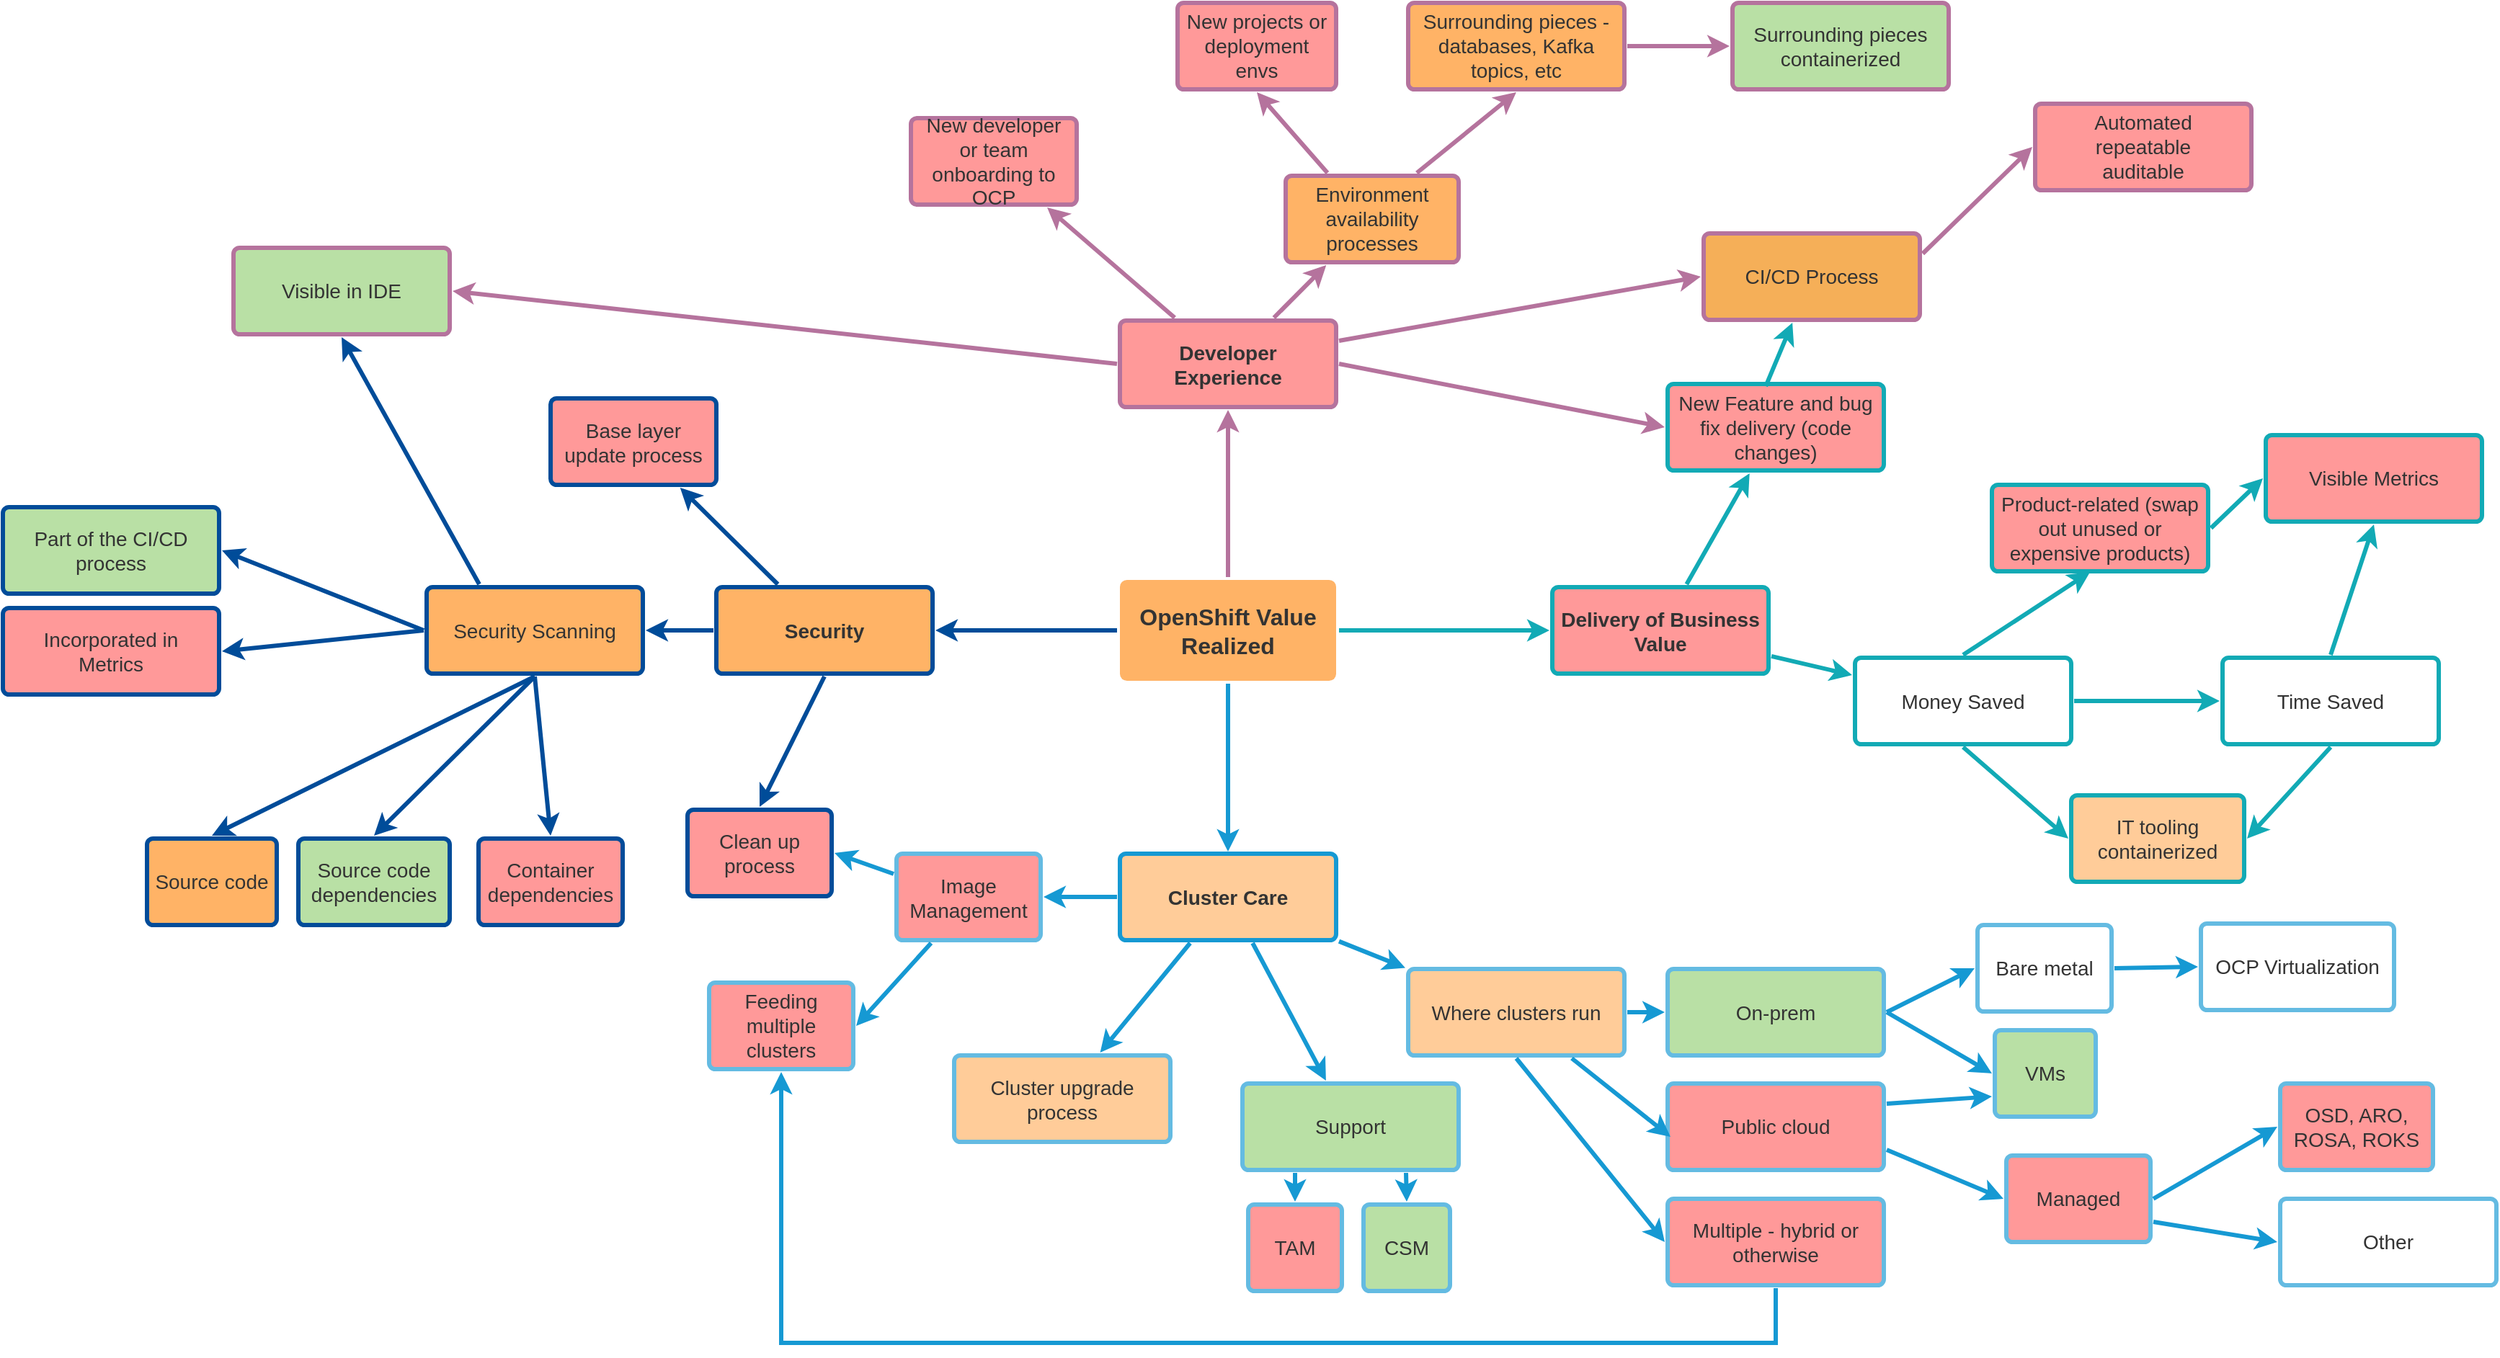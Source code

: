 <mxfile version="14.4.9" type="github">
  <diagram id="6a731a19-8d31-9384-78a2-239565b7b9f0" name="Page-1">
    <mxGraphModel dx="2612" dy="1298" grid="0" gridSize="10" guides="0" tooltips="1" connect="1" arrows="1" fold="1" page="0" pageScale="1" pageWidth="1169" pageHeight="827" background="#ffffff" math="0" shadow="0">
      <root>
        <mxCell id="0" />
        <mxCell id="1" parent="0" />
        <mxCell id="cA759FfLyGFbBNWkvWXT-1889" value="" style="edgeStyle=none;rounded=0;jumpStyle=none;html=1;shadow=0;labelBackgroundColor=none;startArrow=none;startFill=0;endArrow=classic;endFill=1;jettySize=auto;orthogonalLoop=1;strokeColor=#B5739D;strokeWidth=3;fontFamily=Helvetica;fontSize=16;fontColor=#23445D;spacing=5;" parent="1" source="cA759FfLyGFbBNWkvWXT-1893" target="cA759FfLyGFbBNWkvWXT-1899" edge="1">
          <mxGeometry relative="1" as="geometry" />
        </mxCell>
        <mxCell id="cA759FfLyGFbBNWkvWXT-1890" value="" style="edgeStyle=none;rounded=0;jumpStyle=none;html=1;shadow=0;labelBackgroundColor=none;startArrow=none;startFill=0;endArrow=classic;endFill=1;jettySize=auto;orthogonalLoop=1;strokeColor=#12AAB5;strokeWidth=3;fontFamily=Helvetica;fontSize=16;fontColor=#23445D;spacing=5;" parent="1" source="cA759FfLyGFbBNWkvWXT-1893" target="cA759FfLyGFbBNWkvWXT-1904" edge="1">
          <mxGeometry relative="1" as="geometry" />
        </mxCell>
        <mxCell id="cA759FfLyGFbBNWkvWXT-1891" value="" style="edgeStyle=none;rounded=0;jumpStyle=none;html=1;shadow=0;labelBackgroundColor=none;startArrow=none;startFill=0;endArrow=classic;endFill=1;jettySize=auto;orthogonalLoop=1;strokeColor=#1699D3;strokeWidth=3;fontFamily=Helvetica;fontSize=16;fontColor=#23445D;spacing=5;" parent="1" source="cA759FfLyGFbBNWkvWXT-1893" edge="1">
          <mxGeometry relative="1" as="geometry">
            <mxPoint x="570.0" y="569.0" as="targetPoint" />
          </mxGeometry>
        </mxCell>
        <mxCell id="cA759FfLyGFbBNWkvWXT-1892" value="" style="edgeStyle=none;rounded=0;jumpStyle=none;html=1;shadow=0;labelBackgroundColor=none;startArrow=none;startFill=0;endArrow=classic;endFill=1;jettySize=auto;orthogonalLoop=1;strokeColor=#004C99;strokeWidth=3;fontFamily=Helvetica;fontSize=16;fontColor=#23445D;spacing=5;" parent="1" source="cA759FfLyGFbBNWkvWXT-1893" target="cA759FfLyGFbBNWkvWXT-1896" edge="1">
          <mxGeometry relative="1" as="geometry" />
        </mxCell>
        <mxCell id="cA759FfLyGFbBNWkvWXT-1893" value="OpenShift Value Realized" style="rounded=1;whiteSpace=wrap;html=1;shadow=0;labelBackgroundColor=none;strokeColor=none;strokeWidth=3;fillColor=#FFB366;fontFamily=Helvetica;fontSize=16;align=center;fontStyle=1;spacing=5;arcSize=7;perimeterSpacing=2;fontColor=#333333;" parent="1" vertex="1">
          <mxGeometry x="495" y="380.5" width="150" height="70" as="geometry" />
        </mxCell>
        <mxCell id="cA759FfLyGFbBNWkvWXT-1894" value="" style="edgeStyle=none;rounded=1;jumpStyle=none;html=1;shadow=0;labelBackgroundColor=none;startArrow=none;startFill=0;jettySize=auto;orthogonalLoop=1;strokeColor=#004C99;strokeWidth=3;fontFamily=Helvetica;fontSize=14;fontColor=#FFFFFF;spacing=5;fontStyle=1;fillColor=#b0e3e6;" parent="1" source="cA759FfLyGFbBNWkvWXT-1896" target="cA759FfLyGFbBNWkvWXT-1898" edge="1">
          <mxGeometry relative="1" as="geometry" />
        </mxCell>
        <mxCell id="cA759FfLyGFbBNWkvWXT-1895" value="" style="edgeStyle=none;rounded=1;jumpStyle=none;html=1;shadow=0;labelBackgroundColor=none;startArrow=none;startFill=0;jettySize=auto;orthogonalLoop=1;strokeColor=#004C99;strokeWidth=3;fontFamily=Helvetica;fontSize=14;fontColor=#FFFFFF;spacing=5;fontStyle=1;fillColor=#b0e3e6;" parent="1" source="cA759FfLyGFbBNWkvWXT-1896" target="cA759FfLyGFbBNWkvWXT-1897" edge="1">
          <mxGeometry relative="1" as="geometry" />
        </mxCell>
        <mxCell id="cA759FfLyGFbBNWkvWXT-1896" value="Security" style="rounded=1;whiteSpace=wrap;html=1;shadow=0;labelBackgroundColor=none;strokeColor=#004C99;strokeWidth=3;fillColor=#FFB366;fontFamily=Helvetica;fontSize=14;align=center;spacing=5;fontStyle=1;arcSize=7;perimeterSpacing=2;fontColor=#333333;" parent="1" vertex="1">
          <mxGeometry x="215" y="385.5" width="150" height="60" as="geometry" />
        </mxCell>
        <mxCell id="cA759FfLyGFbBNWkvWXT-1897" value="Security Scanning" style="rounded=1;whiteSpace=wrap;html=1;shadow=0;labelBackgroundColor=none;strokeColor=#004C99;strokeWidth=3;fillColor=#FFB366;fontFamily=Helvetica;fontSize=14;align=center;spacing=5;fontStyle=0;arcSize=7;perimeterSpacing=2;fontColor=#333333;" parent="1" vertex="1">
          <mxGeometry x="14" y="385.5" width="150" height="60" as="geometry" />
        </mxCell>
        <mxCell id="cA759FfLyGFbBNWkvWXT-1898" value="Base layer update process" style="rounded=1;whiteSpace=wrap;html=1;shadow=0;labelBackgroundColor=none;strokeColor=#004C99;strokeWidth=3;fillColor=#FF9999;fontFamily=Helvetica;fontSize=14;align=center;spacing=5;fontStyle=0;arcSize=7;perimeterSpacing=2;fontColor=#333333;" parent="1" vertex="1">
          <mxGeometry x="100" y="254.5" width="115" height="60" as="geometry" />
        </mxCell>
        <mxCell id="cA759FfLyGFbBNWkvWXT-1899" value="Developer Experience" style="rounded=1;whiteSpace=wrap;html=1;shadow=0;labelBackgroundColor=none;strokeColor=#B5739D;strokeWidth=3;fillColor=#FF9999;fontFamily=Helvetica;fontSize=14;align=center;spacing=5;fontStyle=1;arcSize=7;perimeterSpacing=2;fontColor=#333333;" parent="1" vertex="1">
          <mxGeometry x="495" y="200.5" width="150" height="60" as="geometry" />
        </mxCell>
        <mxCell id="cA759FfLyGFbBNWkvWXT-1900" value="Environment availability processes" style="rounded=1;whiteSpace=wrap;html=1;shadow=0;labelBackgroundColor=none;strokeColor=#B5739D;strokeWidth=3;fillColor=#FFB366;fontFamily=Helvetica;fontSize=14;align=center;spacing=5;arcSize=7;perimeterSpacing=2;fontColor=#333333;" parent="1" vertex="1">
          <mxGeometry x="610" y="100" width="120" height="60" as="geometry" />
        </mxCell>
        <mxCell id="cA759FfLyGFbBNWkvWXT-1901" value="" style="edgeStyle=none;rounded=0;jumpStyle=none;html=1;shadow=0;labelBackgroundColor=none;startArrow=none;startFill=0;endArrow=classic;endFill=1;jettySize=auto;orthogonalLoop=1;strokeColor=#B5739D;strokeWidth=3;fontFamily=Helvetica;fontSize=14;fontColor=#FFFFFF;spacing=5;" parent="1" source="cA759FfLyGFbBNWkvWXT-1899" target="cA759FfLyGFbBNWkvWXT-1900" edge="1">
          <mxGeometry relative="1" as="geometry" />
        </mxCell>
        <mxCell id="cA759FfLyGFbBNWkvWXT-1902" value="New developer or team onboarding to OCP" style="rounded=1;whiteSpace=wrap;html=1;shadow=0;labelBackgroundColor=none;strokeColor=#B5739D;strokeWidth=3;fillColor=#FF9999;fontFamily=Helvetica;fontSize=14;align=center;spacing=5;arcSize=7;perimeterSpacing=2;fontColor=#333333;" parent="1" vertex="1">
          <mxGeometry x="350" y="60" width="115" height="60" as="geometry" />
        </mxCell>
        <mxCell id="cA759FfLyGFbBNWkvWXT-1903" value="" style="edgeStyle=none;rounded=0;jumpStyle=none;html=1;shadow=0;labelBackgroundColor=none;startArrow=none;startFill=0;endArrow=classic;endFill=1;jettySize=auto;orthogonalLoop=1;strokeColor=#B5739D;strokeWidth=3;fontFamily=Helvetica;fontSize=14;fontColor=#FFFFFF;spacing=5;" parent="1" source="cA759FfLyGFbBNWkvWXT-1899" target="cA759FfLyGFbBNWkvWXT-1902" edge="1">
          <mxGeometry relative="1" as="geometry" />
        </mxCell>
        <mxCell id="cA759FfLyGFbBNWkvWXT-1904" value="Delivery of Business Value" style="rounded=1;whiteSpace=wrap;html=1;shadow=0;labelBackgroundColor=none;strokeColor=#12AAB5;strokeWidth=3;fillColor=#FF9999;fontFamily=Helvetica;fontSize=14;align=center;spacing=5;fontStyle=1;arcSize=7;perimeterSpacing=2;fontColor=#333333;" parent="1" vertex="1">
          <mxGeometry x="795" y="385.5" width="150" height="60" as="geometry" />
        </mxCell>
        <mxCell id="cA759FfLyGFbBNWkvWXT-1905" value="Money Saved" style="rounded=1;whiteSpace=wrap;html=1;shadow=0;labelBackgroundColor=none;strokeColor=#12AAB5;strokeWidth=3;fillColor=#FFFFFF;fontFamily=Helvetica;fontSize=14;align=center;spacing=5;fontStyle=0;arcSize=7;perimeterSpacing=2;fontColor=#333333;" parent="1" vertex="1">
          <mxGeometry x="1005" y="434.5" width="150" height="60" as="geometry" />
        </mxCell>
        <mxCell id="cA759FfLyGFbBNWkvWXT-1906" value="" style="edgeStyle=none;rounded=1;jumpStyle=none;html=1;shadow=0;labelBackgroundColor=none;startArrow=none;startFill=0;jettySize=auto;orthogonalLoop=1;strokeColor=#12AAB5;strokeWidth=3;fontFamily=Helvetica;fontSize=14;fontColor=#FFFFFF;spacing=5;fontStyle=1;fillColor=#b0e3e6;" parent="1" source="cA759FfLyGFbBNWkvWXT-1904" target="cA759FfLyGFbBNWkvWXT-1905" edge="1">
          <mxGeometry relative="1" as="geometry" />
        </mxCell>
        <mxCell id="cA759FfLyGFbBNWkvWXT-1907" value="Time Saved" style="rounded=1;whiteSpace=wrap;html=1;shadow=0;labelBackgroundColor=none;strokeColor=#12AAB5;strokeWidth=3;fillColor=#FFFFFF;fontFamily=Helvetica;fontSize=14;align=center;spacing=5;fontStyle=0;arcSize=7;perimeterSpacing=2;fontColor=#333333;" parent="1" vertex="1">
          <mxGeometry x="1260" y="434.5" width="150" height="60" as="geometry" />
        </mxCell>
        <mxCell id="cA759FfLyGFbBNWkvWXT-1908" value="" style="edgeStyle=none;rounded=1;jumpStyle=none;html=1;shadow=0;labelBackgroundColor=none;startArrow=none;startFill=0;jettySize=auto;orthogonalLoop=1;strokeColor=#12AAB5;strokeWidth=3;fontFamily=Helvetica;fontSize=14;fontColor=#FFFFFF;spacing=5;fontStyle=1;fillColor=#b0e3e6;exitX=1;exitY=0.5;exitDx=0;exitDy=0;entryX=0;entryY=0.5;entryDx=0;entryDy=0;" parent="1" source="cA759FfLyGFbBNWkvWXT-1905" target="cA759FfLyGFbBNWkvWXT-1907" edge="1">
          <mxGeometry relative="1" as="geometry">
            <mxPoint x="1250" y="465" as="targetPoint" />
          </mxGeometry>
        </mxCell>
        <mxCell id="cA759FfLyGFbBNWkvWXT-1909" value="New Feature and bug fix delivery (code changes)" style="rounded=1;whiteSpace=wrap;html=1;shadow=0;labelBackgroundColor=none;strokeColor=#12AAB5;strokeWidth=3;fillColor=#FF9999;fontFamily=Helvetica;fontSize=14;align=center;spacing=5;fontStyle=0;arcSize=7;perimeterSpacing=2;fontColor=#333333;" parent="1" vertex="1">
          <mxGeometry x="875" y="244.5" width="150" height="60" as="geometry" />
        </mxCell>
        <mxCell id="cA759FfLyGFbBNWkvWXT-1910" value="" style="edgeStyle=none;rounded=1;jumpStyle=none;html=1;shadow=0;labelBackgroundColor=none;startArrow=none;startFill=0;jettySize=auto;orthogonalLoop=1;strokeColor=#12AAB5;strokeWidth=3;fontFamily=Helvetica;fontSize=14;fontColor=#FFFFFF;spacing=5;fontStyle=1;fillColor=#b0e3e6;" parent="1" source="cA759FfLyGFbBNWkvWXT-1904" target="cA759FfLyGFbBNWkvWXT-1909" edge="1">
          <mxGeometry relative="1" as="geometry" />
        </mxCell>
        <mxCell id="cA759FfLyGFbBNWkvWXT-1911" value="CI/CD Process" style="rounded=1;whiteSpace=wrap;html=1;shadow=0;labelBackgroundColor=none;strokeColor=#B5739D;strokeWidth=3;fillColor=#f5af58;fontFamily=Helvetica;fontSize=14;align=center;spacing=5;arcSize=7;perimeterSpacing=2;fontColor=#333333;" parent="1" vertex="1">
          <mxGeometry x="900" y="140" width="150" height="60" as="geometry" />
        </mxCell>
        <mxCell id="cA759FfLyGFbBNWkvWXT-1912" value="" style="edgeStyle=none;rounded=1;jumpStyle=none;html=1;shadow=0;labelBackgroundColor=none;startArrow=none;startFill=0;jettySize=auto;orthogonalLoop=1;strokeColor=#12AAB5;strokeWidth=3;fontFamily=Helvetica;fontSize=14;fontColor=#FFFFFF;spacing=5;fontStyle=1;fillColor=#b0e3e6;exitX=0.455;exitY=0.055;exitDx=0;exitDy=0;exitPerimeter=0;" parent="1" source="cA759FfLyGFbBNWkvWXT-1909" target="cA759FfLyGFbBNWkvWXT-1911" edge="1">
          <mxGeometry relative="1" as="geometry">
            <mxPoint x="961.316" y="247.5" as="sourcePoint" />
            <mxPoint x="1005.004" y="170.5" as="targetPoint" />
          </mxGeometry>
        </mxCell>
        <mxCell id="cA759FfLyGFbBNWkvWXT-1913" value="" style="edgeStyle=none;rounded=0;jumpStyle=none;html=1;shadow=0;labelBackgroundColor=none;startArrow=none;startFill=0;endArrow=classic;endFill=1;jettySize=auto;orthogonalLoop=1;strokeColor=#B5739D;strokeWidth=3;fontFamily=Helvetica;fontSize=14;fontColor=#FFFFFF;spacing=5;entryX=0;entryY=0.5;entryDx=0;entryDy=0;exitX=1;exitY=0.5;exitDx=0;exitDy=0;" parent="1" source="cA759FfLyGFbBNWkvWXT-1899" target="cA759FfLyGFbBNWkvWXT-1909" edge="1">
          <mxGeometry relative="1" as="geometry">
            <mxPoint x="651.111" y="208.5" as="sourcePoint" />
            <mxPoint x="708.889" y="182.5" as="targetPoint" />
          </mxGeometry>
        </mxCell>
        <mxCell id="cA759FfLyGFbBNWkvWXT-1914" value="" style="edgeStyle=none;rounded=1;jumpStyle=none;html=1;shadow=0;labelBackgroundColor=none;startArrow=none;startFill=0;jettySize=auto;orthogonalLoop=1;strokeColor=#12AAB5;strokeWidth=3;fontFamily=Helvetica;fontSize=14;fontColor=#FFFFFF;spacing=5;fontStyle=1;fillColor=#b0e3e6;exitX=0.5;exitY=0;exitDx=0;exitDy=0;entryX=0.5;entryY=1;entryDx=0;entryDy=0;" parent="1" source="cA759FfLyGFbBNWkvWXT-1907" target="cA759FfLyGFbBNWkvWXT-1915" edge="1">
          <mxGeometry relative="1" as="geometry">
            <mxPoint x="1160" y="350" as="sourcePoint" />
            <mxPoint x="1225" y="324.497" as="targetPoint" />
          </mxGeometry>
        </mxCell>
        <mxCell id="cA759FfLyGFbBNWkvWXT-1915" value="Visible Metrics" style="rounded=1;whiteSpace=wrap;html=1;shadow=0;labelBackgroundColor=none;strokeColor=#12AAB5;strokeWidth=3;fillColor=#FF9999;fontFamily=Helvetica;fontSize=14;align=center;spacing=5;fontStyle=0;arcSize=7;perimeterSpacing=2;fontColor=#333333;" parent="1" vertex="1">
          <mxGeometry x="1290" y="280" width="150" height="60" as="geometry" />
        </mxCell>
        <mxCell id="cA759FfLyGFbBNWkvWXT-1916" value="" style="edgeStyle=none;rounded=1;jumpStyle=none;html=1;shadow=0;labelBackgroundColor=none;startArrow=none;startFill=0;jettySize=auto;orthogonalLoop=1;strokeColor=#12AAB5;strokeWidth=3;fontFamily=Helvetica;fontSize=14;fontColor=#FFFFFF;spacing=5;fontStyle=1;fillColor=#b0e3e6;exitX=0.5;exitY=0;exitDx=0;exitDy=0;entryX=0.455;entryY=0.977;entryDx=0;entryDy=0;entryPerimeter=0;" parent="1" source="cA759FfLyGFbBNWkvWXT-1905" target="cA759FfLyGFbBNWkvWXT-1944" edge="1">
          <mxGeometry relative="1" as="geometry">
            <mxPoint x="1167" y="474.5" as="sourcePoint" />
            <mxPoint x="1268" y="474.5" as="targetPoint" />
          </mxGeometry>
        </mxCell>
        <mxCell id="cA759FfLyGFbBNWkvWXT-1917" value="" style="edgeStyle=none;rounded=1;jumpStyle=none;html=1;shadow=0;labelBackgroundColor=none;startArrow=none;startFill=0;jettySize=auto;orthogonalLoop=1;strokeColor=#12AAB5;strokeWidth=3;fontFamily=Helvetica;fontSize=14;fontColor=#FFFFFF;spacing=5;fontStyle=1;fillColor=#b0e3e6;exitX=1;exitY=0.5;exitDx=0;exitDy=0;entryX=0;entryY=0.5;entryDx=0;entryDy=0;" parent="1" source="cA759FfLyGFbBNWkvWXT-1944" target="cA759FfLyGFbBNWkvWXT-1915" edge="1">
          <mxGeometry relative="1" as="geometry">
            <mxPoint x="1090" y="442.5" as="sourcePoint" />
            <mxPoint x="1155" y="392.5" as="targetPoint" />
          </mxGeometry>
        </mxCell>
        <mxCell id="cA759FfLyGFbBNWkvWXT-1918" value="New projects or deployment envs" style="rounded=1;whiteSpace=wrap;html=1;shadow=0;labelBackgroundColor=none;strokeColor=#B5739D;strokeWidth=3;fillColor=#FF9999;fontFamily=Helvetica;fontSize=14;align=center;spacing=5;arcSize=7;perimeterSpacing=2;fontColor=#333333;" parent="1" vertex="1">
          <mxGeometry x="535" y="-20" width="110" height="60" as="geometry" />
        </mxCell>
        <mxCell id="cA759FfLyGFbBNWkvWXT-1919" value="Surrounding pieces - databases, Kafka topics, etc" style="rounded=1;whiteSpace=wrap;html=1;shadow=0;labelBackgroundColor=none;strokeColor=#B5739D;strokeWidth=3;fillColor=#FFB366;fontFamily=Helvetica;fontSize=14;align=center;spacing=5;arcSize=7;perimeterSpacing=2;fontColor=#333333;" parent="1" vertex="1">
          <mxGeometry x="695" y="-20" width="150" height="60" as="geometry" />
        </mxCell>
        <mxCell id="cA759FfLyGFbBNWkvWXT-1921" value="Other" style="rounded=1;whiteSpace=wrap;html=1;shadow=0;labelBackgroundColor=none;strokeColor=#64BBE2;strokeWidth=3;fillColor=#FFFFFF;fontFamily=Helvetica;fontSize=14;align=center;spacing=5;arcSize=7;perimeterSpacing=2;fontColor=#333333;" parent="1" vertex="1">
          <mxGeometry x="1300" y="810" width="150" height="60" as="geometry" />
        </mxCell>
        <mxCell id="cA759FfLyGFbBNWkvWXT-1922" value="Source code" style="rounded=1;whiteSpace=wrap;html=1;shadow=0;labelBackgroundColor=none;strokeColor=#004C99;strokeWidth=3;fillColor=#FFB366;fontFamily=Helvetica;fontSize=14;align=center;spacing=5;fontStyle=0;arcSize=7;perimeterSpacing=2;fontColor=#333333;" parent="1" vertex="1">
          <mxGeometry x="-180" y="560" width="90" height="60" as="geometry" />
        </mxCell>
        <mxCell id="cA759FfLyGFbBNWkvWXT-1923" value="Source code dependencies" style="rounded=1;whiteSpace=wrap;html=1;shadow=0;labelBackgroundColor=none;strokeColor=#004C99;strokeWidth=3;fillColor=#B9E0A5;fontFamily=Helvetica;fontSize=14;align=center;spacing=5;fontStyle=0;arcSize=7;perimeterSpacing=2;fontColor=#333333;" parent="1" vertex="1">
          <mxGeometry x="-75" y="560" width="105" height="60" as="geometry" />
        </mxCell>
        <mxCell id="cA759FfLyGFbBNWkvWXT-1924" value="Container dependencies" style="rounded=1;whiteSpace=wrap;html=1;shadow=0;labelBackgroundColor=none;strokeColor=#004C99;strokeWidth=3;fillColor=#FF9999;fontFamily=Helvetica;fontSize=14;align=center;spacing=5;fontStyle=0;arcSize=7;perimeterSpacing=2;fontColor=#333333;" parent="1" vertex="1">
          <mxGeometry x="50" y="560" width="100" height="60" as="geometry" />
        </mxCell>
        <mxCell id="cA759FfLyGFbBNWkvWXT-1925" value="Part of the CI/CD process" style="rounded=1;whiteSpace=wrap;html=1;shadow=0;labelBackgroundColor=none;strokeColor=#004C99;strokeWidth=3;fillColor=#B9E0A5;fontFamily=Helvetica;fontSize=14;align=center;spacing=5;fontStyle=0;arcSize=7;perimeterSpacing=2;fontColor=#333333;" parent="1" vertex="1">
          <mxGeometry x="-280" y="330" width="150" height="60" as="geometry" />
        </mxCell>
        <mxCell id="cA759FfLyGFbBNWkvWXT-1926" value="Visible in IDE" style="rounded=1;whiteSpace=wrap;html=1;shadow=0;labelBackgroundColor=none;strokeColor=#B5739D;strokeWidth=3;fillColor=#B9E0A5;fontFamily=Helvetica;fontSize=14;align=center;spacing=5;fontStyle=0;arcSize=7;perimeterSpacing=2;fontColor=#333333;" parent="1" vertex="1">
          <mxGeometry x="-120" y="150" width="150" height="60" as="geometry" />
        </mxCell>
        <mxCell id="cA759FfLyGFbBNWkvWXT-1927" value="Incorporated in Metrics" style="rounded=1;whiteSpace=wrap;html=1;shadow=0;labelBackgroundColor=none;strokeColor=#004C99;strokeWidth=3;fillColor=#FF9999;fontFamily=Helvetica;fontSize=14;align=center;spacing=5;fontStyle=0;arcSize=7;perimeterSpacing=2;fontColor=#333333;" parent="1" vertex="1">
          <mxGeometry x="-280" y="400" width="150" height="60" as="geometry" />
        </mxCell>
        <mxCell id="cA759FfLyGFbBNWkvWXT-1928" value="" style="edgeStyle=none;rounded=1;jumpStyle=none;html=1;shadow=0;labelBackgroundColor=none;startArrow=none;startFill=0;jettySize=auto;orthogonalLoop=1;strokeColor=#004C99;strokeWidth=3;fontFamily=Helvetica;fontSize=14;fontColor=#FFFFFF;spacing=5;fontStyle=1;fillColor=#b0e3e6;exitX=0.5;exitY=1;exitDx=0;exitDy=0;entryX=0.5;entryY=0;entryDx=0;entryDy=0;" parent="1" source="cA759FfLyGFbBNWkvWXT-1897" target="cA759FfLyGFbBNWkvWXT-1922" edge="1">
          <mxGeometry relative="1" as="geometry">
            <mxPoint x="20" y="490" as="sourcePoint" />
            <mxPoint x="-75" y="510" as="targetPoint" />
          </mxGeometry>
        </mxCell>
        <mxCell id="cA759FfLyGFbBNWkvWXT-1929" value="" style="edgeStyle=none;rounded=1;jumpStyle=none;html=1;shadow=0;labelBackgroundColor=none;startArrow=none;startFill=0;jettySize=auto;orthogonalLoop=1;strokeColor=#004C99;strokeWidth=3;fontFamily=Helvetica;fontSize=14;fontColor=#FFFFFF;spacing=5;fontStyle=1;fillColor=#b0e3e6;exitX=0.5;exitY=1;exitDx=0;exitDy=0;entryX=0.5;entryY=0;entryDx=0;entryDy=0;" parent="1" source="cA759FfLyGFbBNWkvWXT-1897" target="cA759FfLyGFbBNWkvWXT-1923" edge="1">
          <mxGeometry relative="1" as="geometry">
            <mxPoint x="22" y="425.5" as="sourcePoint" />
            <mxPoint x="-18" y="425.5" as="targetPoint" />
          </mxGeometry>
        </mxCell>
        <mxCell id="cA759FfLyGFbBNWkvWXT-1930" value="" style="edgeStyle=none;rounded=1;jumpStyle=none;html=1;shadow=0;labelBackgroundColor=none;startArrow=none;startFill=0;jettySize=auto;orthogonalLoop=1;strokeColor=#004C99;strokeWidth=3;fontFamily=Helvetica;fontSize=14;fontColor=#FFFFFF;spacing=5;fontStyle=1;fillColor=#b0e3e6;exitX=0.5;exitY=1;exitDx=0;exitDy=0;entryX=0.5;entryY=0;entryDx=0;entryDy=0;" parent="1" source="cA759FfLyGFbBNWkvWXT-1897" target="cA759FfLyGFbBNWkvWXT-1924" edge="1">
          <mxGeometry relative="1" as="geometry">
            <mxPoint x="32" y="435.5" as="sourcePoint" />
            <mxPoint x="-8" y="435.5" as="targetPoint" />
          </mxGeometry>
        </mxCell>
        <mxCell id="cA759FfLyGFbBNWkvWXT-1931" value="" style="edgeStyle=none;rounded=1;jumpStyle=none;html=1;shadow=0;labelBackgroundColor=none;startArrow=none;startFill=0;jettySize=auto;orthogonalLoop=1;strokeColor=#004C99;strokeWidth=3;fontFamily=Helvetica;fontSize=14;fontColor=#FFFFFF;spacing=5;fontStyle=1;fillColor=#b0e3e6;exitX=0;exitY=0.5;exitDx=0;exitDy=0;entryX=1;entryY=0.5;entryDx=0;entryDy=0;" parent="1" source="cA759FfLyGFbBNWkvWXT-1897" target="cA759FfLyGFbBNWkvWXT-1925" edge="1">
          <mxGeometry relative="1" as="geometry">
            <mxPoint x="22" y="425.5" as="sourcePoint" />
            <mxPoint x="-100" y="420" as="targetPoint" />
          </mxGeometry>
        </mxCell>
        <mxCell id="cA759FfLyGFbBNWkvWXT-1932" value="" style="edgeStyle=none;rounded=1;jumpStyle=none;html=1;shadow=0;labelBackgroundColor=none;startArrow=none;startFill=0;jettySize=auto;orthogonalLoop=1;strokeColor=#004C99;strokeWidth=3;fontFamily=Helvetica;fontSize=14;fontColor=#FFFFFF;spacing=5;fontStyle=1;fillColor=#b0e3e6;exitX=0.25;exitY=0;exitDx=0;exitDy=0;entryX=0.5;entryY=1;entryDx=0;entryDy=0;" parent="1" source="cA759FfLyGFbBNWkvWXT-1897" target="cA759FfLyGFbBNWkvWXT-1926" edge="1">
          <mxGeometry relative="1" as="geometry">
            <mxPoint x="-280" y="415" as="sourcePoint" />
            <mxPoint x="-330" y="415" as="targetPoint" />
          </mxGeometry>
        </mxCell>
        <mxCell id="cA759FfLyGFbBNWkvWXT-1933" value="" style="edgeStyle=none;rounded=1;jumpStyle=none;html=1;shadow=0;labelBackgroundColor=none;startArrow=none;startFill=0;jettySize=auto;orthogonalLoop=1;strokeColor=#004C99;strokeWidth=3;fontFamily=Helvetica;fontSize=14;fontColor=#FFFFFF;spacing=5;fontStyle=1;fillColor=#b0e3e6;exitX=0;exitY=0.5;exitDx=0;exitDy=0;entryX=1;entryY=0.5;entryDx=0;entryDy=0;" parent="1" source="cA759FfLyGFbBNWkvWXT-1897" target="cA759FfLyGFbBNWkvWXT-1927" edge="1">
          <mxGeometry relative="1" as="geometry">
            <mxPoint x="22" y="425.5" as="sourcePoint" />
            <mxPoint x="-118" y="370" as="targetPoint" />
          </mxGeometry>
        </mxCell>
        <mxCell id="cA759FfLyGFbBNWkvWXT-1934" value="" style="edgeStyle=none;rounded=0;jumpStyle=none;html=1;shadow=0;labelBackgroundColor=none;startArrow=none;startFill=0;endArrow=classic;endFill=1;jettySize=auto;orthogonalLoop=1;strokeColor=#B5739D;strokeWidth=3;fontFamily=Helvetica;fontSize=14;fontColor=#FFFFFF;spacing=5;exitX=0;exitY=0.5;exitDx=0;exitDy=0;entryX=1;entryY=0.5;entryDx=0;entryDy=0;" parent="1" source="cA759FfLyGFbBNWkvWXT-1899" target="cA759FfLyGFbBNWkvWXT-1926" edge="1">
          <mxGeometry relative="1" as="geometry">
            <mxPoint x="508.889" y="208.5" as="sourcePoint" />
            <mxPoint x="451.111" y="182.5" as="targetPoint" />
          </mxGeometry>
        </mxCell>
        <mxCell id="cA759FfLyGFbBNWkvWXT-1935" value="" style="edgeStyle=none;rounded=1;jumpStyle=none;html=1;shadow=0;labelBackgroundColor=none;startArrow=none;startFill=0;jettySize=auto;orthogonalLoop=1;strokeColor=#004C99;strokeWidth=3;fontFamily=Helvetica;fontSize=14;fontColor=#FFFFFF;spacing=5;fontStyle=1;fillColor=#b0e3e6;exitX=0.5;exitY=1;exitDx=0;exitDy=0;entryX=0.5;entryY=0;entryDx=0;entryDy=0;" parent="1" source="cA759FfLyGFbBNWkvWXT-1896" target="cA759FfLyGFbBNWkvWXT-1969" edge="1">
          <mxGeometry relative="1" as="geometry">
            <mxPoint x="223" y="425.5" as="sourcePoint" />
            <mxPoint x="184" y="512" as="targetPoint" />
          </mxGeometry>
        </mxCell>
        <mxCell id="cA759FfLyGFbBNWkvWXT-1936" value="" style="edgeStyle=none;rounded=0;jumpStyle=none;html=1;shadow=0;labelBackgroundColor=none;startArrow=none;startFill=0;endArrow=classic;endFill=1;jettySize=auto;orthogonalLoop=1;strokeColor=#B5739D;strokeWidth=3;fontFamily=Helvetica;fontSize=14;fontColor=#FFFFFF;spacing=5;exitX=0.25;exitY=0;exitDx=0;exitDy=0;entryX=0.5;entryY=1;entryDx=0;entryDy=0;" parent="1" source="cA759FfLyGFbBNWkvWXT-1900" target="cA759FfLyGFbBNWkvWXT-1918" edge="1">
          <mxGeometry relative="1" as="geometry">
            <mxPoint x="651.111" y="208.5" as="sourcePoint" />
            <mxPoint x="708.889" y="182.5" as="targetPoint" />
          </mxGeometry>
        </mxCell>
        <mxCell id="cA759FfLyGFbBNWkvWXT-1937" value="" style="edgeStyle=none;rounded=0;jumpStyle=none;html=1;shadow=0;labelBackgroundColor=none;startArrow=none;startFill=0;endArrow=classic;endFill=1;jettySize=auto;orthogonalLoop=1;strokeColor=#B5739D;strokeWidth=3;fontFamily=Helvetica;fontSize=14;fontColor=#FFFFFF;spacing=5;exitX=0.75;exitY=0;exitDx=0;exitDy=0;entryX=0.5;entryY=1;entryDx=0;entryDy=0;" parent="1" source="cA759FfLyGFbBNWkvWXT-1900" target="cA759FfLyGFbBNWkvWXT-1919" edge="1">
          <mxGeometry relative="1" as="geometry">
            <mxPoint x="741.5" y="118.5" as="sourcePoint" />
            <mxPoint x="735" y="92" as="targetPoint" />
          </mxGeometry>
        </mxCell>
        <mxCell id="cA759FfLyGFbBNWkvWXT-1938" value="" style="edgeStyle=none;rounded=0;jumpStyle=none;html=1;shadow=0;labelBackgroundColor=none;startArrow=none;startFill=0;endArrow=classic;endFill=1;jettySize=auto;orthogonalLoop=1;strokeColor=#B5739D;strokeWidth=3;fontFamily=Helvetica;fontSize=14;fontColor=#FFFFFF;spacing=5;entryX=0;entryY=0.5;entryDx=0;entryDy=0;exitX=1;exitY=0.25;exitDx=0;exitDy=0;" parent="1" source="cA759FfLyGFbBNWkvWXT-1899" target="cA759FfLyGFbBNWkvWXT-1911" edge="1">
          <mxGeometry relative="1" as="geometry">
            <mxPoint x="657" y="240.5" as="sourcePoint" />
            <mxPoint x="883" y="284.5" as="targetPoint" />
          </mxGeometry>
        </mxCell>
        <mxCell id="cA759FfLyGFbBNWkvWXT-1939" value="" style="edgeStyle=none;rounded=1;jumpStyle=none;html=1;shadow=0;labelBackgroundColor=none;startArrow=none;startFill=0;jettySize=auto;orthogonalLoop=1;strokeColor=#12AAB5;strokeWidth=3;fontFamily=Helvetica;fontSize=14;fontColor=#FFFFFF;spacing=5;fontStyle=1;fillColor=#b0e3e6;exitX=0.5;exitY=1;exitDx=0;exitDy=0;entryX=1;entryY=0.5;entryDx=0;entryDy=0;" parent="1" source="cA759FfLyGFbBNWkvWXT-1907" target="cA759FfLyGFbBNWkvWXT-1941" edge="1">
          <mxGeometry relative="1" as="geometry">
            <mxPoint x="1280" y="530" as="targetPoint" />
            <mxPoint x="1167" y="474.5" as="sourcePoint" />
          </mxGeometry>
        </mxCell>
        <mxCell id="cA759FfLyGFbBNWkvWXT-1940" value="" style="edgeStyle=none;rounded=1;jumpStyle=none;html=1;shadow=0;labelBackgroundColor=none;startArrow=none;startFill=0;jettySize=auto;orthogonalLoop=1;strokeColor=#12AAB5;strokeWidth=3;fontFamily=Helvetica;fontSize=14;fontColor=#FFFFFF;spacing=5;fontStyle=1;fillColor=#b0e3e6;exitX=0.5;exitY=1;exitDx=0;exitDy=0;entryX=0;entryY=0.5;entryDx=0;entryDy=0;" parent="1" source="cA759FfLyGFbBNWkvWXT-1905" target="cA759FfLyGFbBNWkvWXT-1941" edge="1">
          <mxGeometry relative="1" as="geometry">
            <mxPoint x="1090" y="442.5" as="sourcePoint" />
            <mxPoint x="1150" y="540" as="targetPoint" />
          </mxGeometry>
        </mxCell>
        <mxCell id="cA759FfLyGFbBNWkvWXT-1941" value="IT tooling containerized" style="rounded=1;whiteSpace=wrap;html=1;shadow=0;labelBackgroundColor=none;strokeColor=#12AAB5;strokeWidth=3;fillColor=#FFCC99;fontFamily=Helvetica;fontSize=14;align=center;spacing=5;fontStyle=0;arcSize=7;perimeterSpacing=2;fontColor=#333333;" parent="1" vertex="1">
          <mxGeometry x="1155" y="530" width="120" height="60" as="geometry" />
        </mxCell>
        <mxCell id="cA759FfLyGFbBNWkvWXT-1942" value="Surrounding pieces containerized" style="rounded=1;whiteSpace=wrap;html=1;shadow=0;labelBackgroundColor=none;strokeColor=#B5739D;strokeWidth=3;fillColor=#B9E0A5;fontFamily=Helvetica;fontSize=14;align=center;spacing=5;arcSize=7;perimeterSpacing=2;fontColor=#333333;" parent="1" vertex="1">
          <mxGeometry x="920" y="-20" width="150" height="60" as="geometry" />
        </mxCell>
        <mxCell id="cA759FfLyGFbBNWkvWXT-1943" value="" style="edgeStyle=none;rounded=0;jumpStyle=none;html=1;shadow=0;labelBackgroundColor=none;startArrow=none;startFill=0;endArrow=classic;endFill=1;jettySize=auto;orthogonalLoop=1;strokeColor=#B5739D;strokeWidth=3;fontFamily=Helvetica;fontSize=14;fontColor=#FFFFFF;spacing=5;exitX=1;exitY=0.5;exitDx=0;exitDy=0;entryX=0;entryY=0.5;entryDx=0;entryDy=0;" parent="1" source="cA759FfLyGFbBNWkvWXT-1919" target="cA759FfLyGFbBNWkvWXT-1942" edge="1">
          <mxGeometry relative="1" as="geometry">
            <mxPoint x="926" y="100" as="sourcePoint" />
            <mxPoint x="960" y="94" as="targetPoint" />
          </mxGeometry>
        </mxCell>
        <mxCell id="cA759FfLyGFbBNWkvWXT-1944" value="Product-related (swap out unused or expensive products)" style="rounded=1;whiteSpace=wrap;html=1;shadow=0;labelBackgroundColor=none;strokeColor=#12AAB5;strokeWidth=3;fillColor=#FF9999;fontFamily=Helvetica;fontSize=14;align=center;spacing=5;fontStyle=0;arcSize=7;perimeterSpacing=2;fontColor=#333333;" parent="1" vertex="1">
          <mxGeometry x="1100" y="314.5" width="150" height="60" as="geometry" />
        </mxCell>
        <mxCell id="cA759FfLyGFbBNWkvWXT-1945" value="Automated&lt;br&gt;repeatable&lt;br&gt;auditable" style="rounded=1;whiteSpace=wrap;html=1;shadow=0;labelBackgroundColor=none;strokeColor=#B5739D;strokeWidth=3;fillColor=#FF9999;fontFamily=Helvetica;fontSize=14;align=center;spacing=5;arcSize=7;perimeterSpacing=2;fontColor=#333333;" parent="1" vertex="1">
          <mxGeometry x="1130" y="50" width="150" height="60" as="geometry" />
        </mxCell>
        <mxCell id="cA759FfLyGFbBNWkvWXT-1946" value="" style="edgeStyle=none;rounded=0;jumpStyle=none;html=1;shadow=0;labelBackgroundColor=none;startArrow=none;startFill=0;endArrow=classic;endFill=1;jettySize=auto;orthogonalLoop=1;strokeColor=#B5739D;strokeWidth=3;fontFamily=Helvetica;fontSize=14;fontColor=#FFFFFF;spacing=5;entryX=0;entryY=0.5;entryDx=0;entryDy=0;exitX=1;exitY=0.25;exitDx=0;exitDy=0;" parent="1" source="cA759FfLyGFbBNWkvWXT-1911" target="cA759FfLyGFbBNWkvWXT-1945" edge="1">
          <mxGeometry relative="1" as="geometry">
            <mxPoint x="1070" y="167.25" as="sourcePoint" />
            <mxPoint x="1306" y="237.25" as="targetPoint" />
          </mxGeometry>
        </mxCell>
        <mxCell id="cA759FfLyGFbBNWkvWXT-1947" value="" style="edgeStyle=none;rounded=0;jumpStyle=none;html=1;shadow=0;labelBackgroundColor=none;startArrow=none;startFill=0;endArrow=classic;endFill=1;jettySize=auto;orthogonalLoop=1;strokeColor=#1699D3;strokeWidth=3;fontFamily=Helvetica;fontSize=14;spacing=5;fontColor=#333333;" parent="1" source="cA759FfLyGFbBNWkvWXT-1950" target="cA759FfLyGFbBNWkvWXT-1953" edge="1">
          <mxGeometry relative="1" as="geometry" />
        </mxCell>
        <mxCell id="cA759FfLyGFbBNWkvWXT-1948" value="" style="edgeStyle=none;rounded=0;jumpStyle=none;html=1;shadow=0;labelBackgroundColor=none;startArrow=none;startFill=0;endArrow=classic;endFill=1;jettySize=auto;orthogonalLoop=1;strokeColor=#1699D3;strokeWidth=3;fontFamily=Helvetica;fontSize=14;spacing=5;fontColor=#333333;" parent="1" source="cA759FfLyGFbBNWkvWXT-1950" target="cA759FfLyGFbBNWkvWXT-1952" edge="1">
          <mxGeometry relative="1" as="geometry" />
        </mxCell>
        <mxCell id="cA759FfLyGFbBNWkvWXT-1949" value="" style="edgeStyle=none;rounded=0;jumpStyle=none;html=1;shadow=0;labelBackgroundColor=none;startArrow=none;startFill=0;endArrow=classic;endFill=1;jettySize=auto;orthogonalLoop=1;strokeColor=#1699D3;strokeWidth=3;fontFamily=Helvetica;fontSize=14;spacing=5;fontColor=#333333;" parent="1" source="cA759FfLyGFbBNWkvWXT-1950" target="cA759FfLyGFbBNWkvWXT-1951" edge="1">
          <mxGeometry relative="1" as="geometry" />
        </mxCell>
        <mxCell id="cA759FfLyGFbBNWkvWXT-1950" value="Cluster Care" style="rounded=1;whiteSpace=wrap;html=1;shadow=0;labelBackgroundColor=none;strokeColor=#1699D3;strokeWidth=3;fillColor=#FFCC99;fontFamily=Helvetica;fontSize=14;align=center;spacing=5;fontStyle=1;arcSize=7;perimeterSpacing=2;fontColor=#333333;" parent="1" vertex="1">
          <mxGeometry x="495" y="570.5" width="150" height="60" as="geometry" />
        </mxCell>
        <mxCell id="cA759FfLyGFbBNWkvWXT-1951" value="Where clusters run" style="rounded=1;whiteSpace=wrap;html=1;shadow=0;labelBackgroundColor=none;strokeColor=#64BBE2;strokeWidth=3;fillColor=#FFCC99;fontFamily=Helvetica;fontSize=14;align=center;spacing=5;arcSize=7;perimeterSpacing=2;fontColor=#333333;" parent="1" vertex="1">
          <mxGeometry x="695" y="650.5" width="150" height="60" as="geometry" />
        </mxCell>
        <mxCell id="cA759FfLyGFbBNWkvWXT-1952" value="Support" style="rounded=1;whiteSpace=wrap;html=1;shadow=0;labelBackgroundColor=none;strokeColor=#64BBE2;strokeWidth=3;fillColor=#B9E0A5;fontFamily=Helvetica;fontSize=14;align=center;spacing=5;arcSize=7;perimeterSpacing=2;fontColor=#333333;" parent="1" vertex="1">
          <mxGeometry x="580" y="730" width="150" height="60" as="geometry" />
        </mxCell>
        <mxCell id="cA759FfLyGFbBNWkvWXT-1953" value="Cluster upgrade process" style="rounded=1;whiteSpace=wrap;html=1;shadow=0;labelBackgroundColor=none;strokeColor=#64BBE2;strokeWidth=3;fillColor=#FFCC99;fontFamily=Helvetica;fontSize=14;align=center;spacing=5;arcSize=7;perimeterSpacing=2;fontColor=#333333;" parent="1" vertex="1">
          <mxGeometry x="380" y="710.5" width="150" height="60" as="geometry" />
        </mxCell>
        <mxCell id="cA759FfLyGFbBNWkvWXT-1954" value="TAM" style="rounded=1;whiteSpace=wrap;html=1;shadow=0;labelBackgroundColor=none;strokeColor=#64BBE2;strokeWidth=3;fillColor=#FF9999;fontFamily=Helvetica;fontSize=14;align=center;spacing=5;arcSize=7;perimeterSpacing=2;fontColor=#333333;" parent="1" vertex="1">
          <mxGeometry x="584" y="814" width="65" height="60" as="geometry" />
        </mxCell>
        <mxCell id="cA759FfLyGFbBNWkvWXT-1955" value="CSM" style="rounded=1;whiteSpace=wrap;html=1;shadow=0;labelBackgroundColor=none;strokeColor=#64BBE2;strokeWidth=3;fillColor=#B9E0A5;fontFamily=Helvetica;fontSize=14;align=center;spacing=5;arcSize=7;perimeterSpacing=2;fontColor=#333333;" parent="1" vertex="1">
          <mxGeometry x="664" y="814" width="60" height="60" as="geometry" />
        </mxCell>
        <mxCell id="cA759FfLyGFbBNWkvWXT-1956" value="On-prem" style="rounded=1;whiteSpace=wrap;html=1;shadow=0;labelBackgroundColor=none;strokeColor=#64BBE2;strokeWidth=3;fillColor=#B9E0A5;fontFamily=Helvetica;fontSize=14;align=center;spacing=5;arcSize=7;perimeterSpacing=2;fontColor=#333333;" parent="1" vertex="1">
          <mxGeometry x="875" y="650.5" width="150" height="60" as="geometry" />
        </mxCell>
        <mxCell id="cA759FfLyGFbBNWkvWXT-1957" value="Public cloud" style="rounded=1;whiteSpace=wrap;html=1;shadow=0;labelBackgroundColor=none;strokeColor=#64BBE2;strokeWidth=3;fillColor=#FF9999;fontFamily=Helvetica;fontSize=14;align=center;spacing=5;arcSize=7;perimeterSpacing=2;fontColor=#333333;" parent="1" vertex="1">
          <mxGeometry x="875" y="730" width="150" height="60" as="geometry" />
        </mxCell>
        <mxCell id="cA759FfLyGFbBNWkvWXT-1958" value="Multiple - hybrid or otherwise" style="rounded=1;whiteSpace=wrap;html=1;shadow=0;labelBackgroundColor=none;strokeColor=#64BBE2;strokeWidth=3;fillColor=#FF9999;fontFamily=Helvetica;fontSize=14;align=center;spacing=5;arcSize=7;perimeterSpacing=2;fontColor=#333333;" parent="1" vertex="1">
          <mxGeometry x="875" y="810" width="150" height="60" as="geometry" />
        </mxCell>
        <mxCell id="cA759FfLyGFbBNWkvWXT-1959" value="Bare metal" style="rounded=1;whiteSpace=wrap;html=1;shadow=0;labelBackgroundColor=none;strokeColor=#64BBE2;strokeWidth=3;fillColor=#FFFFFF;fontFamily=Helvetica;fontSize=14;align=center;spacing=5;arcSize=7;perimeterSpacing=2;fontColor=#333333;" parent="1" vertex="1">
          <mxGeometry x="1090" y="620" width="93" height="60" as="geometry" />
        </mxCell>
        <mxCell id="cA759FfLyGFbBNWkvWXT-1960" value="Managed" style="rounded=1;whiteSpace=wrap;html=1;shadow=0;labelBackgroundColor=none;strokeColor=#64BBE2;strokeWidth=3;fillColor=#FF9999;fontFamily=Helvetica;fontSize=14;align=center;spacing=5;arcSize=7;perimeterSpacing=2;fontColor=#333333;" parent="1" vertex="1">
          <mxGeometry x="1110" y="780" width="100" height="60" as="geometry" />
        </mxCell>
        <mxCell id="cA759FfLyGFbBNWkvWXT-1961" value="" style="edgeStyle=none;rounded=0;jumpStyle=none;html=1;shadow=0;labelBackgroundColor=none;startArrow=none;startFill=0;endArrow=classic;endFill=1;jettySize=auto;orthogonalLoop=1;strokeColor=#1699D3;strokeWidth=3;fontFamily=Helvetica;fontSize=14;spacing=5;exitX=1;exitY=0.5;exitDx=0;exitDy=0;entryX=0;entryY=0.5;entryDx=0;entryDy=0;fontColor=#333333;" parent="1" source="cA759FfLyGFbBNWkvWXT-1956" target="cA759FfLyGFbBNWkvWXT-1959" edge="1">
          <mxGeometry relative="1" as="geometry">
            <mxPoint x="800" y="770" as="sourcePoint" />
            <mxPoint x="703" y="691.7" as="targetPoint" />
          </mxGeometry>
        </mxCell>
        <mxCell id="cA759FfLyGFbBNWkvWXT-1962" value="OCP Virtualization" style="rounded=1;whiteSpace=wrap;html=1;shadow=0;labelBackgroundColor=none;strokeColor=#64BBE2;strokeWidth=3;fillColor=#FFFFFF;fontFamily=Helvetica;fontSize=14;align=center;spacing=5;arcSize=7;perimeterSpacing=2;fontColor=#333333;" parent="1" vertex="1">
          <mxGeometry x="1245" y="619" width="134" height="60" as="geometry" />
        </mxCell>
        <mxCell id="cA759FfLyGFbBNWkvWXT-1963" value="" style="edgeStyle=none;rounded=0;jumpStyle=none;html=1;shadow=0;labelBackgroundColor=none;startArrow=none;startFill=0;endArrow=classic;endFill=1;jettySize=auto;orthogonalLoop=1;strokeColor=#1699D3;strokeWidth=3;fontFamily=Helvetica;fontSize=14;spacing=5;exitX=1;exitY=0.75;exitDx=0;exitDy=0;entryX=0;entryY=0.5;entryDx=0;entryDy=0;fontColor=#333333;" parent="1" source="cA759FfLyGFbBNWkvWXT-1957" target="cA759FfLyGFbBNWkvWXT-1960" edge="1">
          <mxGeometry relative="1" as="geometry">
            <mxPoint x="1037" y="690.5" as="sourcePoint" />
            <mxPoint x="1118" y="690.5" as="targetPoint" />
          </mxGeometry>
        </mxCell>
        <mxCell id="cA759FfLyGFbBNWkvWXT-1964" value="OSD, ARO, ROSA, ROKS" style="rounded=1;whiteSpace=wrap;html=1;shadow=0;labelBackgroundColor=none;strokeColor=#64BBE2;strokeWidth=3;fillColor=#FF9999;fontFamily=Helvetica;fontSize=14;align=center;spacing=5;arcSize=7;perimeterSpacing=2;fontColor=#333333;" parent="1" vertex="1">
          <mxGeometry x="1300" y="730" width="106" height="60" as="geometry" />
        </mxCell>
        <mxCell id="cA759FfLyGFbBNWkvWXT-1966" value="Image Management" style="rounded=1;whiteSpace=wrap;html=1;shadow=0;labelBackgroundColor=none;strokeColor=#64BBE2;strokeWidth=3;fillColor=#FF9999;fontFamily=Helvetica;fontSize=14;align=center;spacing=5;arcSize=7;perimeterSpacing=2;fontColor=#333333;" parent="1" vertex="1">
          <mxGeometry x="340" y="570.5" width="100" height="60" as="geometry" />
        </mxCell>
        <mxCell id="cA759FfLyGFbBNWkvWXT-1967" value="" style="edgeStyle=none;rounded=0;jumpStyle=none;html=1;shadow=0;labelBackgroundColor=none;startArrow=none;startFill=0;endArrow=classic;endFill=1;jettySize=auto;orthogonalLoop=1;strokeColor=#1699D3;strokeWidth=3;fontFamily=Helvetica;fontSize=14;spacing=5;exitX=0;exitY=0.5;exitDx=0;exitDy=0;entryX=1;entryY=0.5;entryDx=0;entryDy=0;fontColor=#333333;" parent="1" source="cA759FfLyGFbBNWkvWXT-1950" target="cA759FfLyGFbBNWkvWXT-1966" edge="1">
          <mxGeometry relative="1" as="geometry">
            <mxPoint x="553.714" y="642.5" as="sourcePoint" />
            <mxPoint x="491.286" y="718.5" as="targetPoint" />
          </mxGeometry>
        </mxCell>
        <mxCell id="cA759FfLyGFbBNWkvWXT-1968" value="Feeding multiple clusters" style="rounded=1;whiteSpace=wrap;html=1;shadow=0;labelBackgroundColor=none;strokeColor=#64BBE2;strokeWidth=3;fillColor=#FF9999;fontFamily=Helvetica;fontSize=14;align=center;spacing=5;arcSize=7;perimeterSpacing=2;fontColor=#333333;" parent="1" vertex="1">
          <mxGeometry x="210" y="660" width="100" height="60" as="geometry" />
        </mxCell>
        <mxCell id="cA759FfLyGFbBNWkvWXT-1969" value="Clean up process" style="rounded=1;whiteSpace=wrap;html=1;shadow=0;labelBackgroundColor=none;strokeColor=#004C99;strokeWidth=3;fillColor=#FF9999;fontFamily=Helvetica;fontSize=14;align=center;spacing=5;arcSize=7;perimeterSpacing=2;fontColor=#333333;" parent="1" vertex="1">
          <mxGeometry x="195" y="540" width="100" height="60" as="geometry" />
        </mxCell>
        <mxCell id="cA759FfLyGFbBNWkvWXT-1970" value="" style="edgeStyle=none;rounded=0;jumpStyle=none;html=1;shadow=0;labelBackgroundColor=none;startArrow=none;startFill=0;endArrow=classic;endFill=1;jettySize=auto;orthogonalLoop=1;strokeColor=#1699D3;strokeWidth=3;fontFamily=Helvetica;fontSize=14;fontColor=#FFFFFF;spacing=5;exitX=0;exitY=0.25;exitDx=0;exitDy=0;entryX=1;entryY=0.5;entryDx=0;entryDy=0;" parent="1" source="cA759FfLyGFbBNWkvWXT-1966" target="cA759FfLyGFbBNWkvWXT-1969" edge="1">
          <mxGeometry relative="1" as="geometry">
            <mxPoint x="503" y="610.5" as="sourcePoint" />
            <mxPoint x="452" y="610.5" as="targetPoint" />
          </mxGeometry>
        </mxCell>
        <mxCell id="cA759FfLyGFbBNWkvWXT-1971" value="" style="edgeStyle=none;rounded=0;jumpStyle=none;html=1;shadow=0;labelBackgroundColor=none;startArrow=none;startFill=0;endArrow=classic;endFill=1;jettySize=auto;orthogonalLoop=1;strokeColor=#1699D3;strokeWidth=3;fontFamily=Helvetica;fontSize=14;fontColor=#FFFFFF;spacing=5;exitX=0.25;exitY=1;exitDx=0;exitDy=0;entryX=1;entryY=0.5;entryDx=0;entryDy=0;" parent="1" source="cA759FfLyGFbBNWkvWXT-1966" target="cA759FfLyGFbBNWkvWXT-1968" edge="1">
          <mxGeometry relative="1" as="geometry">
            <mxPoint x="348" y="610.5" as="sourcePoint" />
            <mxPoint x="307" y="580" as="targetPoint" />
          </mxGeometry>
        </mxCell>
        <mxCell id="cA759FfLyGFbBNWkvWXT-1972" value="" style="edgeStyle=none;rounded=0;jumpStyle=none;html=1;shadow=0;labelBackgroundColor=none;startArrow=none;startFill=0;endArrow=classic;endFill=1;jettySize=auto;orthogonalLoop=1;strokeColor=#1699D3;strokeWidth=3;fontFamily=Helvetica;fontSize=14;fontColor=#FFFFFF;spacing=5;exitX=0.5;exitY=1;exitDx=0;exitDy=0;entryX=0.5;entryY=1;entryDx=0;entryDy=0;" parent="1" source="cA759FfLyGFbBNWkvWXT-1958" target="cA759FfLyGFbBNWkvWXT-1968" edge="1">
          <mxGeometry relative="1" as="geometry">
            <mxPoint x="374" y="642.5" as="sourcePoint" />
            <mxPoint x="322" y="700" as="targetPoint" />
            <Array as="points">
              <mxPoint x="950" y="910" />
              <mxPoint x="260" y="910" />
            </Array>
          </mxGeometry>
        </mxCell>
        <mxCell id="cA759FfLyGFbBNWkvWXT-1973" value="" style="edgeStyle=none;rounded=0;jumpStyle=none;html=1;shadow=0;labelBackgroundColor=none;startArrow=none;startFill=0;endArrow=classic;endFill=1;jettySize=auto;orthogonalLoop=1;strokeColor=#1699D3;strokeWidth=3;fontFamily=Helvetica;fontSize=14;spacing=5;exitX=1;exitY=0.5;exitDx=0;exitDy=0;entryX=0;entryY=0.5;entryDx=0;entryDy=0;fontColor=#333333;" parent="1" source="cA759FfLyGFbBNWkvWXT-1951" target="cA759FfLyGFbBNWkvWXT-1956" edge="1">
          <mxGeometry relative="1" as="geometry">
            <mxPoint x="657" y="641.3" as="sourcePoint" />
            <mxPoint x="703" y="659.7" as="targetPoint" />
          </mxGeometry>
        </mxCell>
        <mxCell id="cA759FfLyGFbBNWkvWXT-1974" value="" style="edgeStyle=none;rounded=0;jumpStyle=none;html=1;shadow=0;labelBackgroundColor=none;startArrow=none;startFill=0;endArrow=classic;endFill=1;jettySize=auto;orthogonalLoop=1;strokeColor=#1699D3;strokeWidth=3;fontFamily=Helvetica;fontSize=14;spacing=5;exitX=0.75;exitY=1;exitDx=0;exitDy=0;entryX=0.026;entryY=0.609;entryDx=0;entryDy=0;entryPerimeter=0;fontColor=#333333;" parent="1" source="cA759FfLyGFbBNWkvWXT-1951" target="cA759FfLyGFbBNWkvWXT-1957" edge="1">
          <mxGeometry relative="1" as="geometry">
            <mxPoint x="857" y="690.5" as="sourcePoint" />
            <mxPoint x="883" y="690.5" as="targetPoint" />
          </mxGeometry>
        </mxCell>
        <mxCell id="cA759FfLyGFbBNWkvWXT-1975" value="" style="edgeStyle=none;rounded=0;jumpStyle=none;html=1;shadow=0;labelBackgroundColor=none;startArrow=none;startFill=0;endArrow=classic;endFill=1;jettySize=auto;orthogonalLoop=1;strokeColor=#1699D3;strokeWidth=3;fontFamily=Helvetica;fontSize=14;spacing=5;exitX=0.5;exitY=1;exitDx=0;exitDy=0;entryX=0;entryY=0.5;entryDx=0;entryDy=0;fontColor=#333333;" parent="1" source="cA759FfLyGFbBNWkvWXT-1951" target="cA759FfLyGFbBNWkvWXT-1958" edge="1">
          <mxGeometry relative="1" as="geometry">
            <mxPoint x="867" y="700.5" as="sourcePoint" />
            <mxPoint x="893" y="700.5" as="targetPoint" />
          </mxGeometry>
        </mxCell>
        <mxCell id="cA759FfLyGFbBNWkvWXT-1976" value="VMs" style="rounded=1;whiteSpace=wrap;html=1;shadow=0;labelBackgroundColor=none;strokeColor=#64BBE2;strokeWidth=3;fillColor=#B9E0A5;fontFamily=Helvetica;fontSize=14;align=center;spacing=5;arcSize=7;perimeterSpacing=2;fontColor=#333333;" parent="1" vertex="1">
          <mxGeometry x="1102" y="693" width="70" height="60" as="geometry" />
        </mxCell>
        <mxCell id="cA759FfLyGFbBNWkvWXT-1977" value="" style="edgeStyle=none;rounded=0;jumpStyle=none;html=1;shadow=0;labelBackgroundColor=none;startArrow=none;startFill=0;endArrow=classic;endFill=1;jettySize=auto;orthogonalLoop=1;strokeColor=#1699D3;strokeWidth=3;fontFamily=Helvetica;fontSize=14;spacing=5;exitX=1;exitY=0.5;exitDx=0;exitDy=0;entryX=0;entryY=0.5;entryDx=0;entryDy=0;fontColor=#333333;" parent="1" source="cA759FfLyGFbBNWkvWXT-1956" target="cA759FfLyGFbBNWkvWXT-1976" edge="1">
          <mxGeometry relative="1" as="geometry">
            <mxPoint x="1037" y="690.5" as="sourcePoint" />
            <mxPoint x="1098" y="660" as="targetPoint" />
          </mxGeometry>
        </mxCell>
        <mxCell id="cA759FfLyGFbBNWkvWXT-1978" value="" style="edgeStyle=none;rounded=0;jumpStyle=none;html=1;shadow=0;labelBackgroundColor=none;startArrow=none;startFill=0;endArrow=classic;endFill=1;jettySize=auto;orthogonalLoop=1;strokeColor=#1699D3;strokeWidth=3;fontFamily=Helvetica;fontSize=14;spacing=5;exitX=1;exitY=0.5;exitDx=0;exitDy=0;entryX=0;entryY=0.5;entryDx=0;entryDy=0;fontColor=#333333;" parent="1" source="cA759FfLyGFbBNWkvWXT-1959" target="cA759FfLyGFbBNWkvWXT-1962" edge="1">
          <mxGeometry relative="1" as="geometry">
            <mxPoint x="1037" y="690.5" as="sourcePoint" />
            <mxPoint x="1098" y="660" as="targetPoint" />
          </mxGeometry>
        </mxCell>
        <mxCell id="cA759FfLyGFbBNWkvWXT-1979" value="" style="edgeStyle=none;rounded=0;jumpStyle=none;html=1;shadow=0;labelBackgroundColor=none;startArrow=none;startFill=0;endArrow=classic;endFill=1;jettySize=auto;orthogonalLoop=1;strokeColor=#1699D3;strokeWidth=3;fontFamily=Helvetica;fontSize=14;spacing=5;exitX=1;exitY=0.5;exitDx=0;exitDy=0;entryX=0;entryY=0.5;entryDx=0;entryDy=0;fontColor=#333333;" parent="1" source="cA759FfLyGFbBNWkvWXT-1960" target="cA759FfLyGFbBNWkvWXT-1964" edge="1">
          <mxGeometry relative="1" as="geometry">
            <mxPoint x="1195" y="660" as="sourcePoint" />
            <mxPoint x="1308" y="690.5" as="targetPoint" />
          </mxGeometry>
        </mxCell>
        <mxCell id="cA759FfLyGFbBNWkvWXT-1980" value="" style="edgeStyle=none;rounded=0;jumpStyle=none;html=1;shadow=0;labelBackgroundColor=none;startArrow=none;startFill=0;endArrow=classic;endFill=1;jettySize=auto;orthogonalLoop=1;strokeColor=#1699D3;strokeWidth=3;fontFamily=Helvetica;fontSize=14;spacing=5;exitX=1;exitY=0.75;exitDx=0;exitDy=0;entryX=0;entryY=0.5;entryDx=0;entryDy=0;fontColor=#333333;" parent="1" source="cA759FfLyGFbBNWkvWXT-1960" edge="1">
          <mxGeometry relative="1" as="geometry">
            <mxPoint x="1222" y="820" as="sourcePoint" />
            <mxPoint x="1298" y="840" as="targetPoint" />
          </mxGeometry>
        </mxCell>
        <mxCell id="cA759FfLyGFbBNWkvWXT-1981" value="" style="edgeStyle=none;rounded=0;jumpStyle=none;html=1;shadow=0;labelBackgroundColor=none;startArrow=none;startFill=0;endArrow=classic;endFill=1;jettySize=auto;orthogonalLoop=1;strokeColor=#1699D3;strokeWidth=3;fontFamily=Helvetica;fontSize=14;spacing=5;exitX=1;exitY=0.25;exitDx=0;exitDy=0;entryX=0;entryY=0.75;entryDx=0;entryDy=0;fontColor=#333333;" parent="1" source="cA759FfLyGFbBNWkvWXT-1957" target="cA759FfLyGFbBNWkvWXT-1976" edge="1">
          <mxGeometry relative="1" as="geometry">
            <mxPoint x="1037" y="690.5" as="sourcePoint" />
            <mxPoint x="1110" y="733" as="targetPoint" />
          </mxGeometry>
        </mxCell>
        <mxCell id="cA759FfLyGFbBNWkvWXT-1982" value="" style="edgeStyle=none;rounded=0;jumpStyle=none;html=1;shadow=0;labelBackgroundColor=none;startArrow=none;startFill=0;endArrow=classic;endFill=1;jettySize=auto;orthogonalLoop=1;strokeColor=#1699D3;strokeWidth=3;fontFamily=Helvetica;fontSize=14;spacing=5;exitX=0.25;exitY=1;exitDx=0;exitDy=0;entryX=0.5;entryY=0;entryDx=0;entryDy=0;fontColor=#333333;" parent="1" source="cA759FfLyGFbBNWkvWXT-1952" target="cA759FfLyGFbBNWkvWXT-1954" edge="1">
          <mxGeometry relative="1" as="geometry">
            <mxPoint x="857" y="690.5" as="sourcePoint" />
            <mxPoint x="883" y="690.5" as="targetPoint" />
          </mxGeometry>
        </mxCell>
        <mxCell id="cA759FfLyGFbBNWkvWXT-1983" value="" style="edgeStyle=none;rounded=0;jumpStyle=none;html=1;shadow=0;labelBackgroundColor=none;startArrow=none;startFill=0;endArrow=classic;endFill=1;jettySize=auto;orthogonalLoop=1;strokeColor=#1699D3;strokeWidth=3;fontFamily=Helvetica;fontSize=14;spacing=5;exitX=0.75;exitY=1;exitDx=0;exitDy=0;entryX=0.5;entryY=0;entryDx=0;entryDy=0;fontColor=#333333;" parent="1" source="cA759FfLyGFbBNWkvWXT-1952" target="cA759FfLyGFbBNWkvWXT-1955" edge="1">
          <mxGeometry relative="1" as="geometry">
            <mxPoint x="661.5" y="802" as="sourcePoint" />
            <mxPoint x="661.5" y="822" as="targetPoint" />
          </mxGeometry>
        </mxCell>
      </root>
    </mxGraphModel>
  </diagram>
</mxfile>

